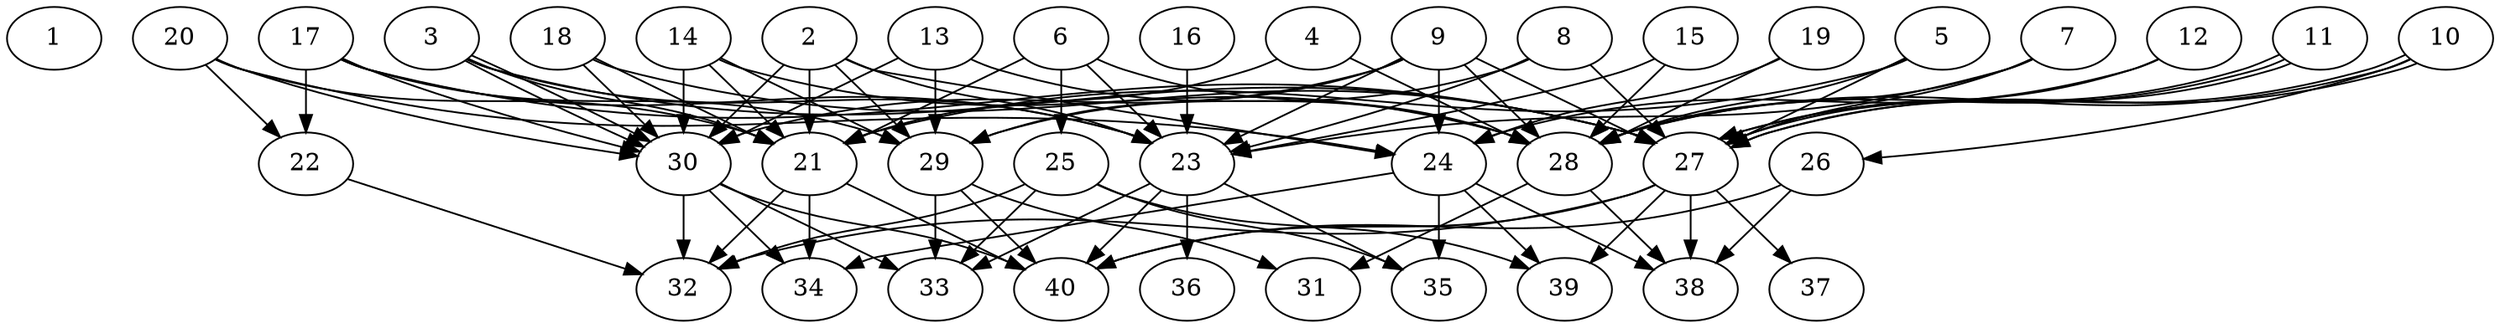 // DAG (tier=3-complex, mode=compute, n=40, ccr=0.500, fat=0.865, density=0.631, regular=0.303, jump=0.236, mindata=1048576, maxdata=16777216)
// DAG automatically generated by daggen at Sun Aug 24 16:33:34 2025
// /home/ermia/Project/Environments/daggen/bin/daggen --dot --ccr 0.500 --fat 0.865 --regular 0.303 --density 0.631 --jump 0.236 --mindata 1048576 --maxdata 16777216 -n 40 
digraph G {
  1 [size="25961453496319940", alpha="0.12", expect_size="12980726748159970"]
  2 [size="1002882765684736000000", alpha="0.16", expect_size="501441382842368000000"]
  2 -> 21 [size ="801536737280000"]
  2 -> 23 [size ="801536737280000"]
  2 -> 24 [size ="801536737280000"]
  2 -> 29 [size ="801536737280000"]
  2 -> 30 [size ="801536737280000"]
  3 [size="15975062008938556", alpha="0.18", expect_size="7987531004469278"]
  3 -> 21 [size ="274269934190592"]
  3 -> 23 [size ="274269934190592"]
  3 -> 27 [size ="274269934190592"]
  3 -> 30 [size ="274269934190592"]
  3 -> 30 [size ="274269934190592"]
  4 [size="396095882724237440", alpha="0.10", expect_size="198047941362118720"]
  4 -> 21 [size ="555279678701568"]
  4 -> 28 [size ="555279678701568"]
  5 [size="402444191965118464000", alpha="0.07", expect_size="201222095982559232000"]
  5 -> 21 [size ="436074237132800"]
  5 -> 27 [size ="436074237132800"]
  5 -> 28 [size ="436074237132800"]
  6 [size="1929734611819188224", alpha="0.11", expect_size="964867305909594112"]
  6 -> 21 [size ="855213627932672"]
  6 -> 23 [size ="855213627932672"]
  6 -> 25 [size ="855213627932672"]
  6 -> 28 [size ="855213627932672"]
  7 [size="505549409066574656", alpha="0.11", expect_size="252774704533287328"]
  7 -> 23 [size ="203636219052032"]
  7 -> 27 [size ="203636219052032"]
  7 -> 28 [size ="203636219052032"]
  8 [size="8035936354907353", alpha="0.15", expect_size="4017968177453676"]
  8 -> 23 [size ="206456401952768"]
  8 -> 27 [size ="206456401952768"]
  8 -> 29 [size ="206456401952768"]
  9 [size="97388824913267130368", alpha="0.16", expect_size="48694412456633565184"]
  9 -> 23 [size ="169341240737792"]
  9 -> 24 [size ="169341240737792"]
  9 -> 27 [size ="169341240737792"]
  9 -> 28 [size ="169341240737792"]
  9 -> 29 [size ="169341240737792"]
  9 -> 30 [size ="169341240737792"]
  10 [size="17454974378315616", alpha="0.17", expect_size="8727487189157808"]
  10 -> 26 [size ="703697516494848"]
  10 -> 27 [size ="703697516494848"]
  10 -> 27 [size ="703697516494848"]
  10 -> 28 [size ="703697516494848"]
  11 [size="71540356993395982336", alpha="0.13", expect_size="35770178496697991168"]
  11 -> 27 [size ="137866067836928"]
  11 -> 27 [size ="137866067836928"]
  11 -> 28 [size ="137866067836928"]
  12 [size="47229265166207088", alpha="0.10", expect_size="23614632583103544"]
  12 -> 24 [size ="52303046377472"]
  12 -> 27 [size ="52303046377472"]
  13 [size="458862124881664640", alpha="0.17", expect_size="229431062440832320"]
  13 -> 28 [size ="205458828689408"]
  13 -> 29 [size ="205458828689408"]
  13 -> 30 [size ="205458828689408"]
  14 [size="615506298319543468032", alpha="0.15", expect_size="307753149159771734016"]
  14 -> 21 [size ="578866372411392"]
  14 -> 28 [size ="578866372411392"]
  14 -> 29 [size ="578866372411392"]
  14 -> 30 [size ="578866372411392"]
  15 [size="2105215375999556911104", alpha="0.00", expect_size="1052607687999778455552"]
  15 -> 23 [size ="1314077590683648"]
  15 -> 28 [size ="1314077590683648"]
  16 [size="1106879140703643392", alpha="0.12", expect_size="553439570351821696"]
  16 -> 23 [size ="394074288816128"]
  17 [size="3695200314540246", alpha="0.17", expect_size="1847600157270123"]
  17 -> 22 [size ="304410638942208"]
  17 -> 23 [size ="304410638942208"]
  17 -> 27 [size ="304410638942208"]
  17 -> 29 [size ="304410638942208"]
  17 -> 30 [size ="304410638942208"]
  18 [size="3498077876112432", alpha="0.11", expect_size="1749038938056216"]
  18 -> 21 [size ="384247101652992"]
  18 -> 27 [size ="384247101652992"]
  18 -> 30 [size ="384247101652992"]
  19 [size="3302571951740167680", alpha="0.02", expect_size="1651285975870083840"]
  19 -> 24 [size ="2174140974891008"]
  19 -> 28 [size ="2174140974891008"]
  20 [size="1460500318781046016", alpha="0.18", expect_size="730250159390523008"]
  20 -> 21 [size ="1041396727283712"]
  20 -> 22 [size ="1041396727283712"]
  20 -> 24 [size ="1041396727283712"]
  20 -> 30 [size ="1041396727283712"]
  21 [size="36216855803077853184", alpha="0.12", expect_size="18108427901538926592"]
  21 -> 32 [size ="87571707199488"]
  21 -> 34 [size ="87571707199488"]
  21 -> 40 [size ="87571707199488"]
  22 [size="194383056233490808832", alpha="0.01", expect_size="97191528116745404416"]
  22 -> 32 [size ="268449288814592"]
  23 [size="4369279658831253504", alpha="0.07", expect_size="2184639829415626752"]
  23 -> 33 [size ="2118590463475712"]
  23 -> 35 [size ="2118590463475712"]
  23 -> 36 [size ="2118590463475712"]
  23 -> 40 [size ="2118590463475712"]
  24 [size="1079873788385549090816", alpha="0.18", expect_size="539936894192774545408"]
  24 -> 34 [size ="842051499327488"]
  24 -> 35 [size ="842051499327488"]
  24 -> 38 [size ="842051499327488"]
  24 -> 39 [size ="842051499327488"]
  25 [size="3077030923305155035136", alpha="0.05", expect_size="1538515461652577517568"]
  25 -> 32 [size ="1692431997206528"]
  25 -> 33 [size ="1692431997206528"]
  25 -> 35 [size ="1692431997206528"]
  25 -> 39 [size ="1692431997206528"]
  26 [size="332284946353599021056", alpha="0.07", expect_size="166142473176799510528"]
  26 -> 38 [size ="383793043079168"]
  26 -> 40 [size ="383793043079168"]
  27 [size="3296517134862302314496", alpha="0.11", expect_size="1648258567431151157248"]
  27 -> 32 [size ="1771985696718848"]
  27 -> 37 [size ="1771985696718848"]
  27 -> 38 [size ="1771985696718848"]
  27 -> 39 [size ="1771985696718848"]
  27 -> 40 [size ="1771985696718848"]
  28 [size="466525913863291928576", alpha="0.11", expect_size="233262956931645964288"]
  28 -> 31 [size ="481216490897408"]
  28 -> 38 [size ="481216490897408"]
  29 [size="9143774588643774", alpha="0.14", expect_size="4571887294321887"]
  29 -> 31 [size ="458491525332992"]
  29 -> 33 [size ="458491525332992"]
  29 -> 40 [size ="458491525332992"]
  30 [size="601283978463228672", alpha="0.06", expect_size="300641989231614336"]
  30 -> 32 [size ="349961661186048"]
  30 -> 33 [size ="349961661186048"]
  30 -> 34 [size ="349961661186048"]
  30 -> 40 [size ="349961661186048"]
  31 [size="238740436911046592", alpha="0.15", expect_size="119370218455523296"]
  32 [size="1178097545414921158656", alpha="0.09", expect_size="589048772707460579328"]
  33 [size="4414559809953595392000", alpha="0.07", expect_size="2207279904976797696000"]
  34 [size="63701663298001776", alpha="0.15", expect_size="31850831649000888"]
  35 [size="842122407879798423552", alpha="0.19", expect_size="421061203939899211776"]
  36 [size="194687456494378336", alpha="0.11", expect_size="97343728247189168"]
  37 [size="101361221613292160", alpha="0.06", expect_size="50680610806646080"]
  38 [size="93728970861265760", alpha="0.08", expect_size="46864485430632880"]
  39 [size="2066244582659491328", alpha="0.09", expect_size="1033122291329745664"]
  40 [size="105737199876719072", alpha="0.18", expect_size="52868599938359536"]
}